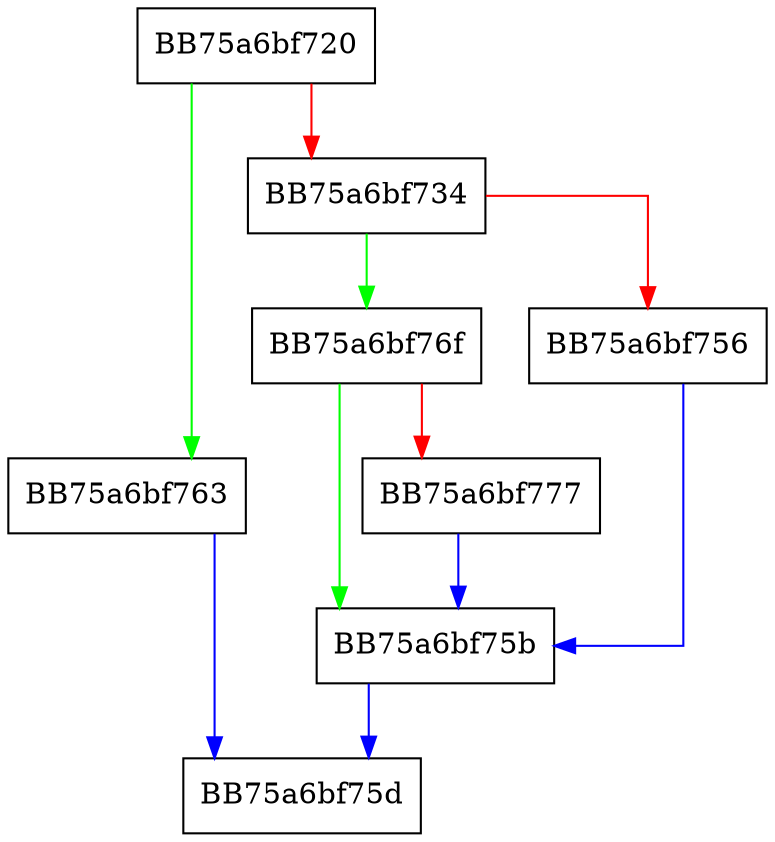 digraph GetBackingFileId {
  node [shape="box"];
  graph [splines=ortho];
  BB75a6bf720 -> BB75a6bf763 [color="green"];
  BB75a6bf720 -> BB75a6bf734 [color="red"];
  BB75a6bf734 -> BB75a6bf76f [color="green"];
  BB75a6bf734 -> BB75a6bf756 [color="red"];
  BB75a6bf756 -> BB75a6bf75b [color="blue"];
  BB75a6bf75b -> BB75a6bf75d [color="blue"];
  BB75a6bf763 -> BB75a6bf75d [color="blue"];
  BB75a6bf76f -> BB75a6bf75b [color="green"];
  BB75a6bf76f -> BB75a6bf777 [color="red"];
  BB75a6bf777 -> BB75a6bf75b [color="blue"];
}